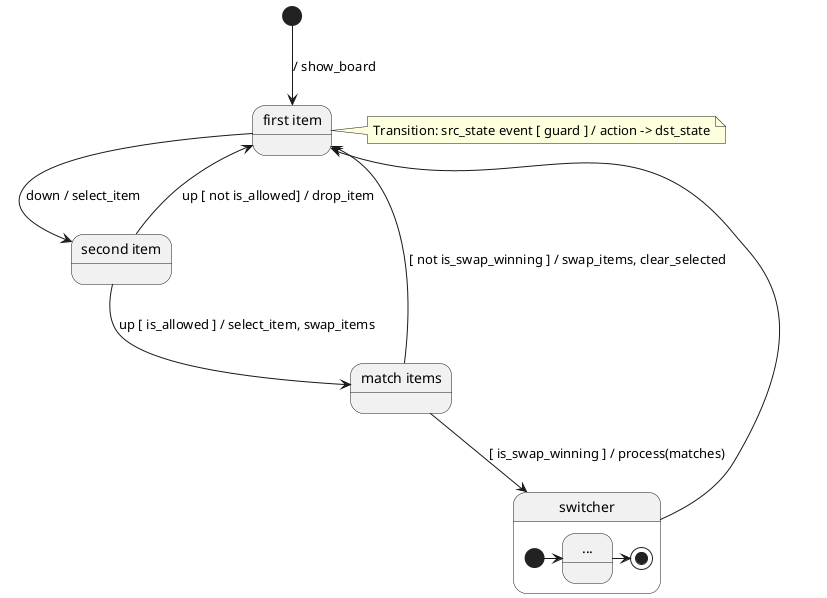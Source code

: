 @startuml

state "first item" as first_item
state "second item" as second_item
state "match items" as match_items

note right of first_item : Transition: src_state event [ guard ] / action -> dst_state
[*] --> first_item: / show_board
first_item --> second_item: down / select_item
second_item --> match_items: up [ is_allowed ] / select_item, swap_items
second_item --> first_item: up [ not is_allowed] / drop_item
match_items --> switcher: [ is_swap_winning ] / process(matches)
match_items --> first_item: [ not is_swap_winning ] / swap_items, clear_selected
switcher --> first_item

state switcher {
  state "..." as handle_matches
  [*] -right-> handle_matches
  handle_matches -right-> [*]
}

@enduml
